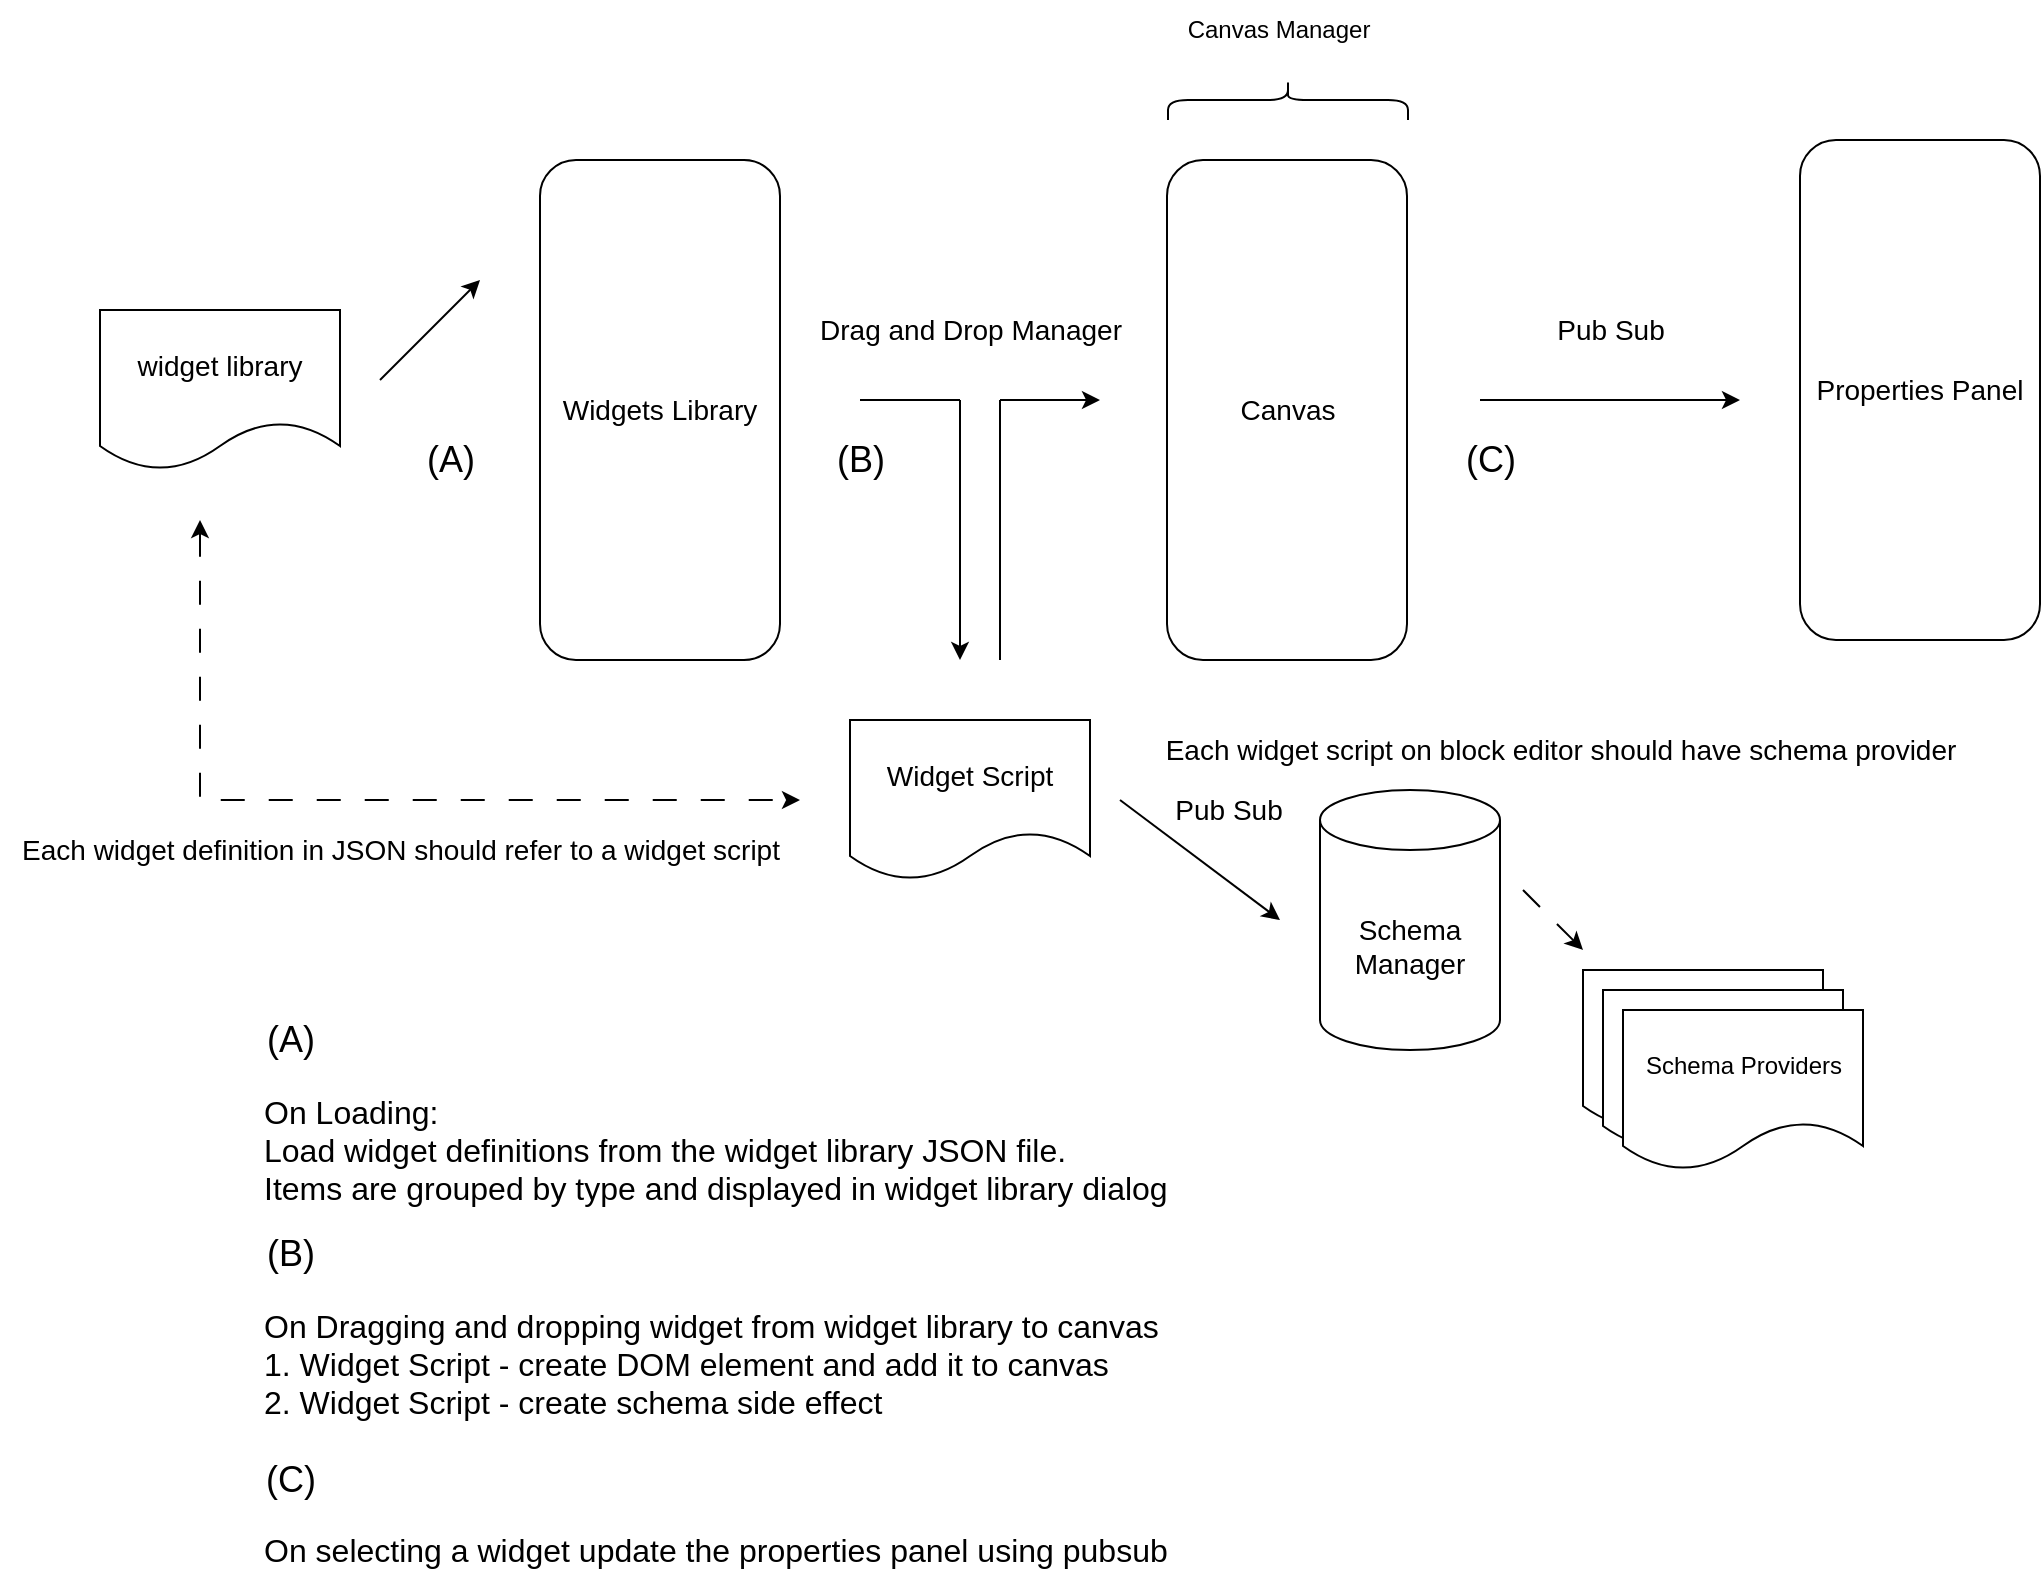 <mxfile version="22.1.22" type="embed" pages="2">
  <diagram name="Page-1" id="u7fCBuFuwawOaGfROQs2">
    <mxGraphModel dx="1812" dy="715" grid="1" gridSize="10" guides="1" tooltips="1" connect="1" arrows="1" fold="1" page="1" pageScale="1" pageWidth="827" pageHeight="1169" math="0" shadow="0">
      <root>
        <mxCell id="0" />
        <mxCell id="1" parent="0" />
        <mxCell id="Xy9IVaUKgZ3eL9J5kQbr-5" value="Canvas" style="rounded=1;whiteSpace=wrap;html=1;fontSize=14;" parent="1" vertex="1">
          <mxGeometry x="93.5" y="300" width="120" height="250" as="geometry" />
        </mxCell>
        <mxCell id="Xy9IVaUKgZ3eL9J5kQbr-7" value="Widgets Library" style="rounded=1;whiteSpace=wrap;html=1;fontSize=14;" parent="1" vertex="1">
          <mxGeometry x="-220" y="300" width="120" height="250" as="geometry" />
        </mxCell>
        <mxCell id="Xy9IVaUKgZ3eL9J5kQbr-8" value="Properties Panel" style="rounded=1;whiteSpace=wrap;html=1;fontSize=14;" parent="1" vertex="1">
          <mxGeometry x="410" y="290" width="120" height="250" as="geometry" />
        </mxCell>
        <mxCell id="Xy9IVaUKgZ3eL9J5kQbr-11" value="Drag and Drop Manager" style="text;html=1;align=center;verticalAlign=middle;resizable=0;points=[];autosize=1;strokeColor=none;fillColor=none;fontSize=14;" parent="1" vertex="1">
          <mxGeometry x="-90" y="370" width="170" height="30" as="geometry" />
        </mxCell>
        <mxCell id="Xy9IVaUKgZ3eL9J5kQbr-12" value="" style="endArrow=classic;html=1;rounded=0;" parent="1" edge="1">
          <mxGeometry width="50" height="50" relative="1" as="geometry">
            <mxPoint x="250" y="420" as="sourcePoint" />
            <mxPoint x="380" y="420" as="targetPoint" />
          </mxGeometry>
        </mxCell>
        <mxCell id="Xy9IVaUKgZ3eL9J5kQbr-13" value="Pub Sub" style="text;html=1;align=center;verticalAlign=middle;resizable=0;points=[];autosize=1;strokeColor=none;fillColor=none;fontSize=14;" parent="1" vertex="1">
          <mxGeometry x="275" y="370" width="80" height="30" as="geometry" />
        </mxCell>
        <mxCell id="Xy9IVaUKgZ3eL9J5kQbr-14" value="" style="shape=curlyBracket;whiteSpace=wrap;html=1;rounded=1;flipH=1;labelPosition=right;verticalLabelPosition=middle;align=left;verticalAlign=middle;size=0.5;rotation=-90;" parent="1" vertex="1">
          <mxGeometry x="144" y="210" width="20" height="120" as="geometry" />
        </mxCell>
        <mxCell id="Xy9IVaUKgZ3eL9J5kQbr-15" value="Canvas Manager" style="text;html=1;align=center;verticalAlign=middle;resizable=0;points=[];autosize=1;strokeColor=none;fillColor=none;" parent="1" vertex="1">
          <mxGeometry x="93.5" y="220" width="110" height="30" as="geometry" />
        </mxCell>
        <mxCell id="Xy9IVaUKgZ3eL9J5kQbr-16" value="Schema Manager" style="shape=cylinder3;whiteSpace=wrap;html=1;boundedLbl=1;backgroundOutline=1;size=15;fontSize=14;" parent="1" vertex="1">
          <mxGeometry x="170" y="615" width="90" height="130" as="geometry" />
        </mxCell>
        <mxCell id="Xy9IVaUKgZ3eL9J5kQbr-20" value="(B)" style="text;html=1;align=center;verticalAlign=middle;resizable=0;points=[];autosize=1;strokeColor=none;fillColor=none;fontSize=18;" parent="1" vertex="1">
          <mxGeometry x="-85" y="430" width="50" height="40" as="geometry" />
        </mxCell>
        <mxCell id="Xy9IVaUKgZ3eL9J5kQbr-21" value="(A)" style="text;html=1;align=center;verticalAlign=middle;resizable=0;points=[];autosize=1;strokeColor=none;fillColor=none;fontSize=18;" parent="1" vertex="1">
          <mxGeometry x="-370" y="720" width="50" height="40" as="geometry" />
        </mxCell>
        <mxCell id="Xy9IVaUKgZ3eL9J5kQbr-22" value="(B)" style="text;html=1;align=center;verticalAlign=middle;resizable=0;points=[];autosize=1;strokeColor=none;fillColor=none;fontSize=18;" parent="1" vertex="1">
          <mxGeometry x="-370" y="827" width="50" height="40" as="geometry" />
        </mxCell>
        <mxCell id="Xy9IVaUKgZ3eL9J5kQbr-23" value="Widget Script" style="shape=document;whiteSpace=wrap;html=1;boundedLbl=1;fontSize=14;" parent="1" vertex="1">
          <mxGeometry x="-65" y="580" width="120" height="80" as="geometry" />
        </mxCell>
        <mxCell id="Xy9IVaUKgZ3eL9J5kQbr-24" value="" style="endArrow=classic;html=1;rounded=0;" parent="1" edge="1">
          <mxGeometry width="50" height="50" relative="1" as="geometry">
            <mxPoint x="-10" y="420" as="sourcePoint" />
            <mxPoint x="-10" y="550" as="targetPoint" />
          </mxGeometry>
        </mxCell>
        <mxCell id="Xy9IVaUKgZ3eL9J5kQbr-25" value="" style="endArrow=none;html=1;rounded=0;" parent="1" edge="1">
          <mxGeometry width="50" height="50" relative="1" as="geometry">
            <mxPoint x="-60" y="420" as="sourcePoint" />
            <mxPoint x="-10" y="420" as="targetPoint" />
          </mxGeometry>
        </mxCell>
        <mxCell id="Xy9IVaUKgZ3eL9J5kQbr-28" value="" style="endArrow=none;html=1;rounded=0;" parent="1" edge="1">
          <mxGeometry width="50" height="50" relative="1" as="geometry">
            <mxPoint x="10" y="550" as="sourcePoint" />
            <mxPoint x="10" y="420" as="targetPoint" />
          </mxGeometry>
        </mxCell>
        <mxCell id="Xy9IVaUKgZ3eL9J5kQbr-30" value="" style="endArrow=classic;html=1;rounded=0;" parent="1" edge="1">
          <mxGeometry width="50" height="50" relative="1" as="geometry">
            <mxPoint x="10" y="420" as="sourcePoint" />
            <mxPoint x="60" y="420" as="targetPoint" />
          </mxGeometry>
        </mxCell>
        <mxCell id="Xy9IVaUKgZ3eL9J5kQbr-31" value="" style="endArrow=classic;html=1;rounded=0;" parent="1" edge="1">
          <mxGeometry width="50" height="50" relative="1" as="geometry">
            <mxPoint x="70" y="620" as="sourcePoint" />
            <mxPoint x="150" y="680" as="targetPoint" />
          </mxGeometry>
        </mxCell>
        <mxCell id="Xy9IVaUKgZ3eL9J5kQbr-34" value="widget library" style="shape=document;whiteSpace=wrap;html=1;boundedLbl=1;fontSize=14;" parent="1" vertex="1">
          <mxGeometry x="-440" y="375" width="120" height="80" as="geometry" />
        </mxCell>
        <mxCell id="Xy9IVaUKgZ3eL9J5kQbr-36" value="" style="endArrow=classic;html=1;rounded=0;" parent="1" edge="1">
          <mxGeometry width="50" height="50" relative="1" as="geometry">
            <mxPoint x="-300" y="410" as="sourcePoint" />
            <mxPoint x="-250" y="360" as="targetPoint" />
          </mxGeometry>
        </mxCell>
        <mxCell id="Xy9IVaUKgZ3eL9J5kQbr-37" value="(A)" style="text;html=1;align=center;verticalAlign=middle;resizable=0;points=[];autosize=1;strokeColor=none;fillColor=none;fontSize=18;" parent="1" vertex="1">
          <mxGeometry x="-290" y="430" width="50" height="40" as="geometry" />
        </mxCell>
        <mxCell id="Xy9IVaUKgZ3eL9J5kQbr-38" value="(C)" style="text;html=1;align=center;verticalAlign=middle;resizable=0;points=[];autosize=1;strokeColor=none;fillColor=none;fontSize=18;" parent="1" vertex="1">
          <mxGeometry x="230" y="430" width="50" height="40" as="geometry" />
        </mxCell>
        <mxCell id="Xy9IVaUKgZ3eL9J5kQbr-39" value="On Loading:&lt;br style=&quot;font-size: 16px;&quot;&gt;Load widget definitions from the widget library JSON file.&lt;br style=&quot;font-size: 16px;&quot;&gt;Items are grouped by type and displayed in widget library dialog" style="text;html=1;align=left;verticalAlign=middle;resizable=0;points=[];autosize=1;strokeColor=none;fillColor=none;fontSize=16;" parent="1" vertex="1">
          <mxGeometry x="-360" y="760" width="480" height="70" as="geometry" />
        </mxCell>
        <mxCell id="Xy9IVaUKgZ3eL9J5kQbr-40" value="On Dragging and dropping widget from widget library to canvas&lt;div&gt;1. Widget Script - create DOM element and add it to canvas&lt;/div&gt;&lt;div&gt;2. Widget Script - create schema side effect&amp;nbsp;&lt;/div&gt;" style="text;html=1;align=left;verticalAlign=middle;resizable=0;points=[];autosize=1;strokeColor=none;fillColor=none;fontSize=16;" parent="1" vertex="1">
          <mxGeometry x="-360" y="867" width="470" height="70" as="geometry" />
        </mxCell>
        <mxCell id="Xy9IVaUKgZ3eL9J5kQbr-41" value="" style="endArrow=classic;startArrow=classic;html=1;rounded=0;textShadow=0;dashed=1;dashPattern=12 12;" parent="1" edge="1">
          <mxGeometry width="50" height="50" relative="1" as="geometry">
            <mxPoint x="-390" y="480" as="sourcePoint" />
            <mxPoint x="-90" y="620" as="targetPoint" />
            <Array as="points">
              <mxPoint x="-390" y="620" />
            </Array>
          </mxGeometry>
        </mxCell>
        <mxCell id="Xy9IVaUKgZ3eL9J5kQbr-43" value="Each widget definition in JSON should refer to a widget script" style="text;html=1;align=center;verticalAlign=middle;resizable=0;points=[];autosize=1;strokeColor=none;fillColor=none;fontSize=14;" parent="1" vertex="1">
          <mxGeometry x="-490" y="630" width="400" height="30" as="geometry" />
        </mxCell>
        <mxCell id="Xy9IVaUKgZ3eL9J5kQbr-44" value="" style="shape=document;whiteSpace=wrap;html=1;boundedLbl=1;" parent="1" vertex="1">
          <mxGeometry x="301.5" y="705" width="120" height="80" as="geometry" />
        </mxCell>
        <mxCell id="Xy9IVaUKgZ3eL9J5kQbr-45" value="" style="shape=document;whiteSpace=wrap;html=1;boundedLbl=1;" parent="1" vertex="1">
          <mxGeometry x="311.5" y="715" width="120" height="80" as="geometry" />
        </mxCell>
        <mxCell id="Xy9IVaUKgZ3eL9J5kQbr-46" value="Schema Providers" style="shape=document;whiteSpace=wrap;html=1;boundedLbl=1;" parent="1" vertex="1">
          <mxGeometry x="321.5" y="725" width="120" height="80" as="geometry" />
        </mxCell>
        <mxCell id="Xy9IVaUKgZ3eL9J5kQbr-47" value="" style="endArrow=classic;html=1;rounded=0;dashed=1;dashPattern=12 12;" parent="1" edge="1">
          <mxGeometry width="50" height="50" relative="1" as="geometry">
            <mxPoint x="271.5" y="665" as="sourcePoint" />
            <mxPoint x="301.5" y="695" as="targetPoint" />
          </mxGeometry>
        </mxCell>
        <mxCell id="Xy9IVaUKgZ3eL9J5kQbr-48" value="Each widget script on block editor should have schema provider" style="text;html=1;align=center;verticalAlign=middle;resizable=0;points=[];autosize=1;strokeColor=none;fillColor=none;fontSize=14;" parent="1" vertex="1">
          <mxGeometry x="80" y="580" width="420" height="30" as="geometry" />
        </mxCell>
        <mxCell id="Xy9IVaUKgZ3eL9J5kQbr-49" value="Pub Sub" style="text;html=1;align=center;verticalAlign=middle;resizable=0;points=[];autosize=1;strokeColor=none;fillColor=none;fontSize=14;" parent="1" vertex="1">
          <mxGeometry x="84" y="610" width="80" height="30" as="geometry" />
        </mxCell>
        <mxCell id="Xy9IVaUKgZ3eL9J5kQbr-50" value="(C)" style="text;html=1;align=center;verticalAlign=middle;resizable=0;points=[];autosize=1;strokeColor=none;fillColor=none;fontSize=18;" parent="1" vertex="1">
          <mxGeometry x="-370" y="940" width="50" height="40" as="geometry" />
        </mxCell>
        <mxCell id="Xy9IVaUKgZ3eL9J5kQbr-51" value="On selecting a widget update the properties panel using pubsub" style="text;html=1;align=left;verticalAlign=middle;resizable=0;points=[];autosize=1;strokeColor=none;fillColor=none;fontSize=16;" parent="1" vertex="1">
          <mxGeometry x="-360" y="980" width="480" height="30" as="geometry" />
        </mxCell>
      </root>
    </mxGraphModel>
  </diagram>
  <diagram id="ryu5bb1vuOoyrX2os-yA" name="Page-2">
    <mxGraphModel dx="1332" dy="715" grid="1" gridSize="10" guides="1" tooltips="1" connect="1" arrows="1" fold="1" page="1" pageScale="1" pageWidth="850" pageHeight="1100" math="0" shadow="0">
      <root>
        <mxCell id="0" />
        <mxCell id="1" parent="0" />
      </root>
    </mxGraphModel>
  </diagram>
</mxfile>
